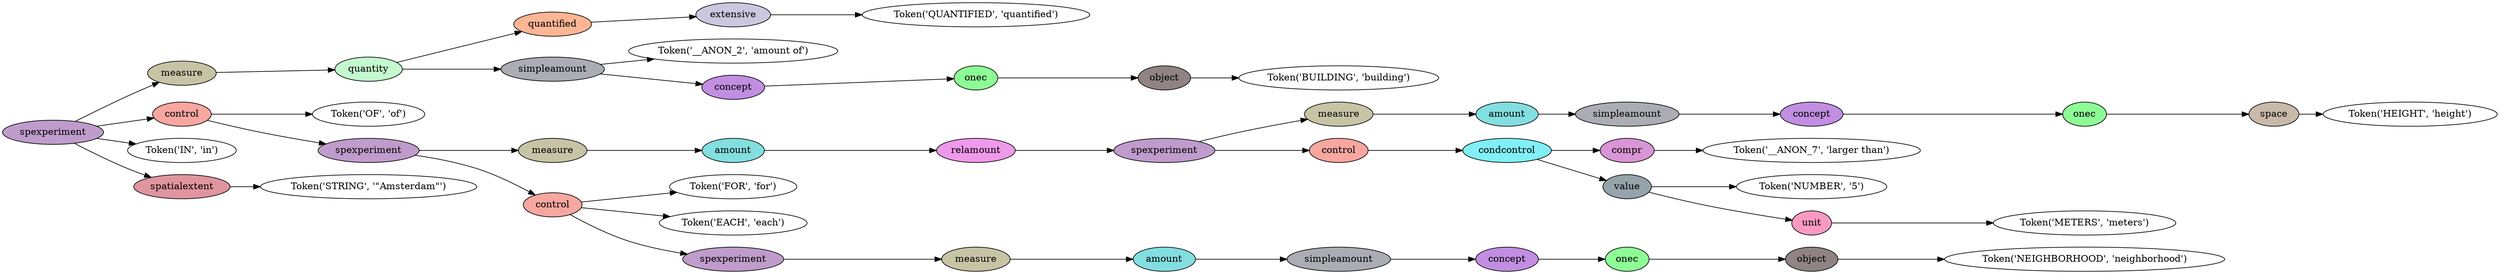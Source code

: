 digraph G {
rankdir=LR;
0 [label="Token('QUANTIFIED', 'quantified')"];
1 [fillcolor="#cbc7de", label=extensive, style=filled];
1 -> 0;
2 [fillcolor="#fdb695", label=quantified, style=filled];
2 -> 1;
3 [label="Token('__ANON_2', 'amount of')"];
4 [label="Token('BUILDING', 'building')"];
5 [fillcolor="#8f8383", label=object, style=filled];
5 -> 4;
6 [fillcolor="#8efc96", label=onec, style=filled];
6 -> 5;
7 [fillcolor="#c18ee2", label=concept, style=filled];
7 -> 6;
8 [fillcolor="#acacb5", label=simpleamount, style=filled];
8 -> 3;
8 -> 7;
9 [fillcolor="#c4f8ce", label=quantity, style=filled];
9 -> 2;
9 -> 8;
10 [fillcolor="#c7c4a5", label=measure, style=filled];
10 -> 9;
11 [label="Token('OF', 'of')"];
12 [label="Token('HEIGHT', 'height')"];
13 [fillcolor="#c8b9a9", label=space, style=filled];
13 -> 12;
14 [fillcolor="#8efc96", label=onec, style=filled];
14 -> 13;
15 [fillcolor="#c18ee2", label=concept, style=filled];
15 -> 14;
16 [fillcolor="#acacb5", label=simpleamount, style=filled];
16 -> 15;
17 [fillcolor="#83dee0", label=amount, style=filled];
17 -> 16;
18 [fillcolor="#c7c4a5", label=measure, style=filled];
18 -> 17;
19 [label="Token('__ANON_7', 'larger than')"];
20 [fillcolor="#d995d6", label=compr, style=filled];
20 -> 19;
21 [label="Token('NUMBER', '5')"];
22 [label="Token('METERS', 'meters')"];
23 [fillcolor="#fa9ac3", label=unit, style=filled];
23 -> 22;
24 [fillcolor="#95a3aa", label=value, style=filled];
24 -> 21;
24 -> 23;
25 [fillcolor="#80f0f6", label=condcontrol, style=filled];
25 -> 20;
25 -> 24;
26 [fillcolor="#f8a6a0", label=control, style=filled];
26 -> 25;
27 [fillcolor="#bf9ccb", label=spexperiment, style=filled];
27 -> 18;
27 -> 26;
28 [fillcolor="#ef99eb", label=relamount, style=filled];
28 -> 27;
29 [fillcolor="#83dee0", label=amount, style=filled];
29 -> 28;
30 [fillcolor="#c7c4a5", label=measure, style=filled];
30 -> 29;
31 [label="Token('FOR', 'for')"];
32 [label="Token('EACH', 'each')"];
33 [label="Token('NEIGHBORHOOD', 'neighborhood')"];
34 [fillcolor="#8f8383", label=object, style=filled];
34 -> 33;
35 [fillcolor="#8efc96", label=onec, style=filled];
35 -> 34;
36 [fillcolor="#c18ee2", label=concept, style=filled];
36 -> 35;
37 [fillcolor="#acacb5", label=simpleamount, style=filled];
37 -> 36;
38 [fillcolor="#83dee0", label=amount, style=filled];
38 -> 37;
39 [fillcolor="#c7c4a5", label=measure, style=filled];
39 -> 38;
40 [fillcolor="#bf9ccb", label=spexperiment, style=filled];
40 -> 39;
41 [fillcolor="#f8a6a0", label=control, style=filled];
41 -> 31;
41 -> 32;
41 -> 40;
42 [fillcolor="#bf9ccb", label=spexperiment, style=filled];
42 -> 30;
42 -> 41;
43 [fillcolor="#f8a6a0", label=control, style=filled];
43 -> 11;
43 -> 42;
44 [label="Token('IN', 'in')"];
45 [label="Token('STRING', '\"Amsterdam\"')"];
46 [fillcolor="#e0959e", label=spatialextent, style=filled];
46 -> 45;
47 [fillcolor="#bf9ccb", label=spexperiment, style=filled];
47 -> 10;
47 -> 43;
47 -> 44;
47 -> 46;
}

